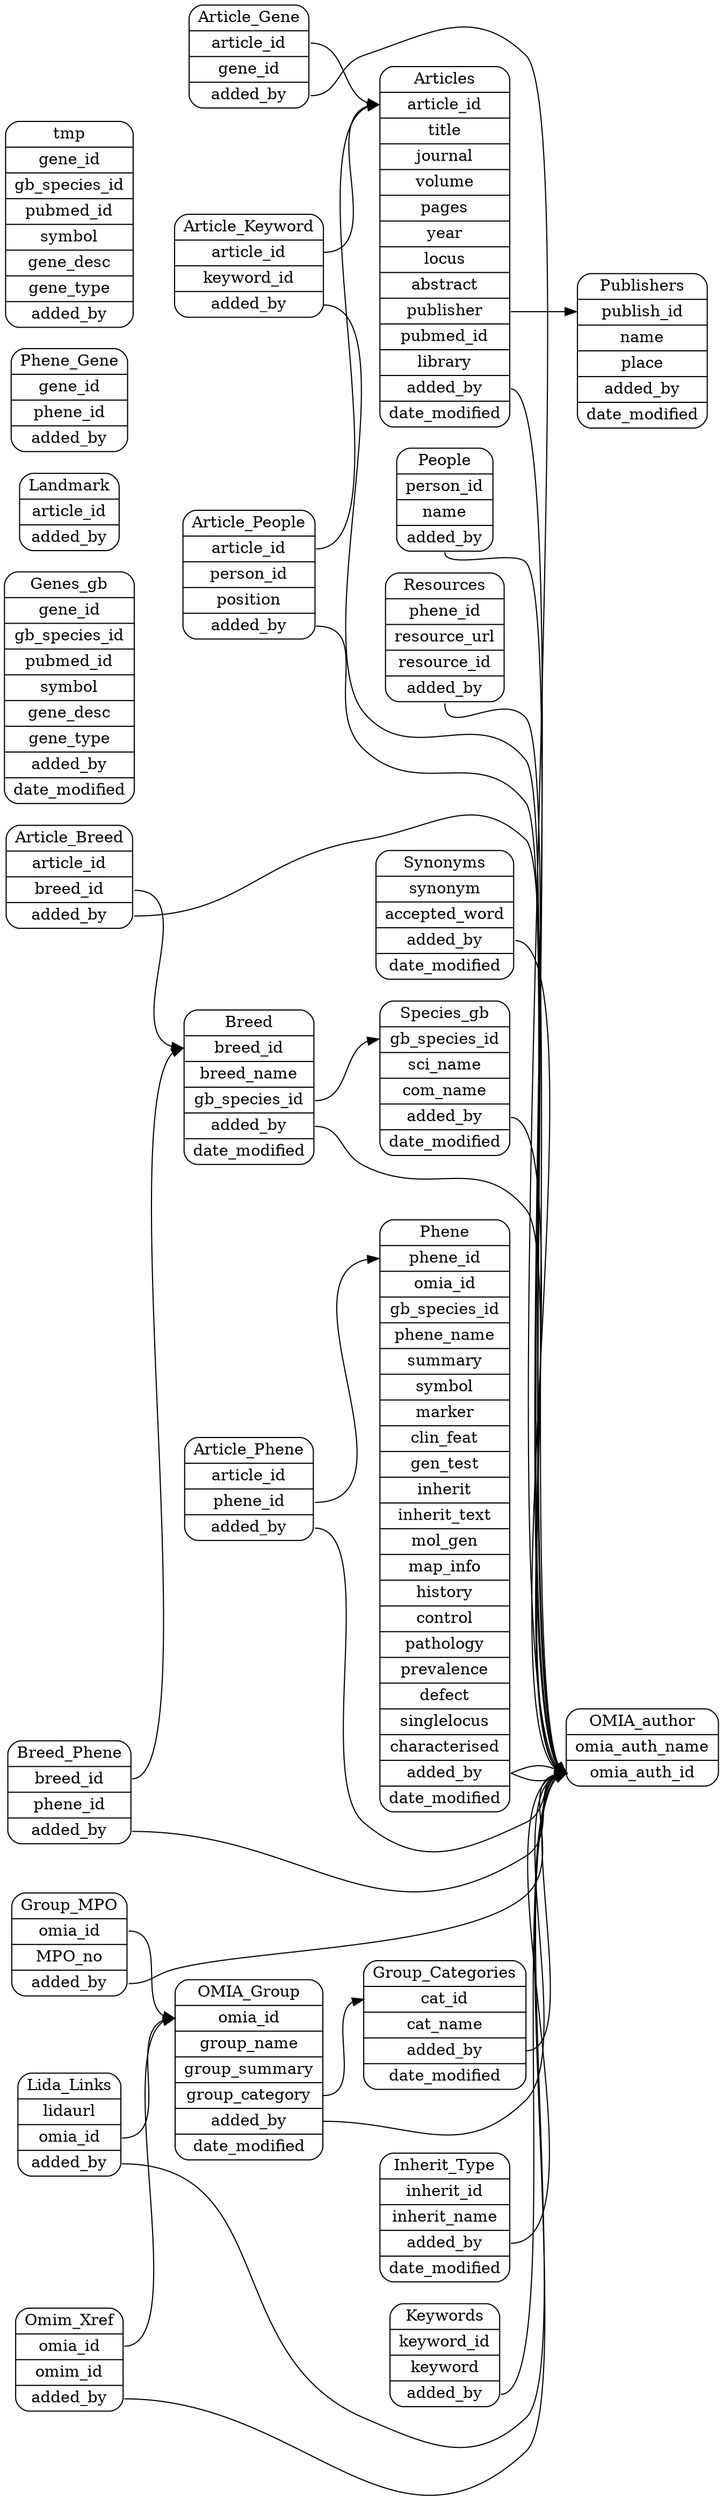 digraph "omia_schema.sql" {
	rankdir = "LR"
	"Article_Breed":added_by -> "OMIA_author":omia_auth_id;
	"Article_Breed":breed_id -> "Breed":breed_id;
	"Article_Breed" [
		label = "Article_Breed| <article_id> article_id | <breed_id> breed_id | <added_by> added_by"
		shape = "Mrecord"
	];
	"Article_Gene":added_by -> "OMIA_author":omia_auth_id;
	"Article_Gene":article_id -> "Articles":article_id;
	"Article_Gene" [
		label = "Article_Gene| <article_id> article_id | <gene_id> gene_id | <added_by> added_by"
		shape = "Mrecord"
	];
	"Article_Keyword":added_by -> "OMIA_author":omia_auth_id;
	"Article_Keyword":article_id -> "Articles":article_id;
	"Article_Keyword" [
		label = "Article_Keyword| <article_id> article_id | <keyword_id> keyword_id | <added_by> added_by"
		shape = "Mrecord"
	];
	"Article_People":added_by -> "OMIA_author":omia_auth_id;
	"Article_People":article_id -> "Articles":article_id;
	"Article_People" [
		label = "Article_People| <article_id> article_id | <person_id> person_id | <position> position | <added_by> added_by"
		shape = "Mrecord"
	];
	"Article_Phene":added_by -> "OMIA_author":omia_auth_id;
	"Article_Phene":phene_id -> "Phene":phene_id;
	"Article_Phene" [
		label = "Article_Phene| <article_id> article_id | <phene_id> phene_id | <added_by> added_by"
		shape = "Mrecord"
	];
	"Articles":publisher -> "Publishers":publish_id;
	"Articles":added_by -> "OMIA_author":omia_auth_id;
	"Articles" [
		label = "Articles| <article_id> article_id | <title> title | <journal> journal | <volume> volume | <pages> pages | <year> year | <locus> locus | <abstract> abstract | <publisher> publisher | <pubmed_id> pubmed_id | <library> library | <added_by> added_by | <date_modified> date_modified"
		shape = "Mrecord"
	];
	"Breed":gb_species_id -> "Species_gb":gb_species_id;
	"Breed":added_by -> "OMIA_author":omia_auth_id;
	"Breed" [
		label = "Breed| <breed_id> breed_id | <breed_name> breed_name | <gb_species_id> gb_species_id | <added_by> added_by | <date_modified> date_modified"
		shape = "Mrecord"
	];
	"Breed_Phene":added_by -> "OMIA_author":omia_auth_id;
	"Breed_Phene":breed_id -> "Breed":breed_id;
	"Breed_Phene" [
		label = "Breed_Phene| <breed_id> breed_id | <phene_id> phene_id | <added_by> added_by"
		shape = "Mrecord"
	];
	"Genes_gb" [
		label = "Genes_gb| <gene_id> gene_id | <gb_species_id> gb_species_id | <pubmed_id> pubmed_id | <symbol> symbol | <gene_desc> gene_desc | <gene_type> gene_type | <added_by> added_by | <date_modified> date_modified"
		shape = "Mrecord"
	];
	"Group_Categories":added_by -> "OMIA_author":omia_auth_id;
	"Group_Categories" [
		label = "Group_Categories| <cat_id> cat_id | <cat_name> cat_name | <added_by> added_by | <date_modified> date_modified"
		shape = "Mrecord"
	];
	"Group_MPO":added_by -> "OMIA_author":omia_auth_id;
	"Group_MPO":omia_id -> "OMIA_Group":omia_id;
	"Group_MPO" [
		label = "Group_MPO| <omia_id> omia_id | <MPO_no> MPO_no | <added_by> added_by"
		shape = "Mrecord"
	];
	"Inherit_Type":added_by -> "OMIA_author":omia_auth_id;
	"Inherit_Type" [
		label = "Inherit_Type| <inherit_id> inherit_id | <inherit_name> inherit_name | <added_by> added_by | <date_modified> date_modified"
		shape = "Mrecord"
	];
	"Keywords":added_by -> "OMIA_author":omia_auth_id;
	"Keywords" [
		label = "Keywords| <keyword_id> keyword_id | <keyword> keyword | <added_by> added_by"
		shape = "Mrecord"
	];
	"Landmark" [
		label = "Landmark| <article_id> article_id | <added_by> added_by"
		shape = "Mrecord"
	];
	"Lida_Links":added_by -> "OMIA_author":omia_auth_id;
	"Lida_Links":omia_id -> "OMIA_Group":omia_id;
	"Lida_Links" [
		label = "Lida_Links| <lidaurl> lidaurl | <omia_id> omia_id | <added_by> added_by"
		shape = "Mrecord"
	];
	"OMIA_Group":added_by -> "OMIA_author":omia_auth_id;
	"OMIA_Group":group_category -> "Group_Categories":cat_id;
	"OMIA_Group" [
		label = "OMIA_Group| <omia_id> omia_id | <group_name> group_name | <group_summary> group_summary | <group_category> group_category | <added_by> added_by | <date_modified> date_modified"
		shape = "Mrecord"
	];
	"OMIA_author" [
		label = "OMIA_author| <omia_auth_name> omia_auth_name | <omia_auth_id> omia_auth_id"
		shape = "Mrecord"
	];
	"Omim_Xref":added_by -> "OMIA_author":omia_auth_id;
	"Omim_Xref":omia_id -> "OMIA_Group":omia_id;
	"Omim_Xref" [
		label = "Omim_Xref| <omia_id> omia_id | <omim_id> omim_id | <added_by> added_by"
		shape = "Mrecord"
	];
	"People":added_by -> "OMIA_author":omia_auth_id;
	"People" [
		label = "People| <person_id> person_id | <name> name | <added_by> added_by"
		shape = "Mrecord"
	];
	"Phene":added_by -> "OMIA_author":omia_auth_id;
	"Phene":added_by -> "OMIA_author":omia_auth_id;
	"Phene" [
		label = "Phene| <phene_id> phene_id | <omia_id> omia_id | <gb_species_id> gb_species_id | <phene_name> phene_name | <summary> summary | <symbol> symbol | <marker> marker | <clin_feat> clin_feat | <gen_test> gen_test | <inherit> inherit | <inherit_text> inherit_text | <mol_gen> mol_gen | <map_info> map_info | <history> history | <control> control | <pathology> pathology | <prevalence> prevalence | <defect> defect | <singlelocus> singlelocus | <characterised> characterised | <added_by> added_by | <date_modified> date_modified"
		shape = "Mrecord"
	];
	"Phene_Gene" [
		label = "Phene_Gene| <gene_id> gene_id | <phene_id> phene_id | <added_by> added_by"
		shape = "Mrecord"
	];
	"Publishers" [
		label = "Publishers| <publish_id> publish_id | <name> name | <place> place | <added_by> added_by | <date_modified> date_modified"
		shape = "Mrecord"
	];
	"Resources":added_by -> "OMIA_author":omia_auth_id;
	"Resources" [
		label = "Resources| <phene_id> phene_id | <resource_url> resource_url | <resource_id> resource_id | <added_by> added_by"
		shape = "Mrecord"
	];
	"Species_gb":added_by -> "OMIA_author":omia_auth_id;
	"Species_gb" [
		label = "Species_gb| <gb_species_id> gb_species_id | <sci_name> sci_name | <com_name> com_name | <added_by> added_by | <date_modified> date_modified"
		shape = "Mrecord"
	];
	"Synonyms":added_by -> "OMIA_author":omia_auth_id;
	"Synonyms" [
		label = "Synonyms| <synonym> synonym | <accepted_word> accepted_word | <added_by> added_by | <date_modified> date_modified"
		shape = "Mrecord"
	];
	"tmp" [
		label = "tmp| <gene_id> gene_id | <gb_species_id> gb_species_id | <pubmed_id> pubmed_id | <symbol> symbol | <gene_desc> gene_desc | <gene_type> gene_type | <added_by> added_by"
		shape = "Mrecord"
	];
}

